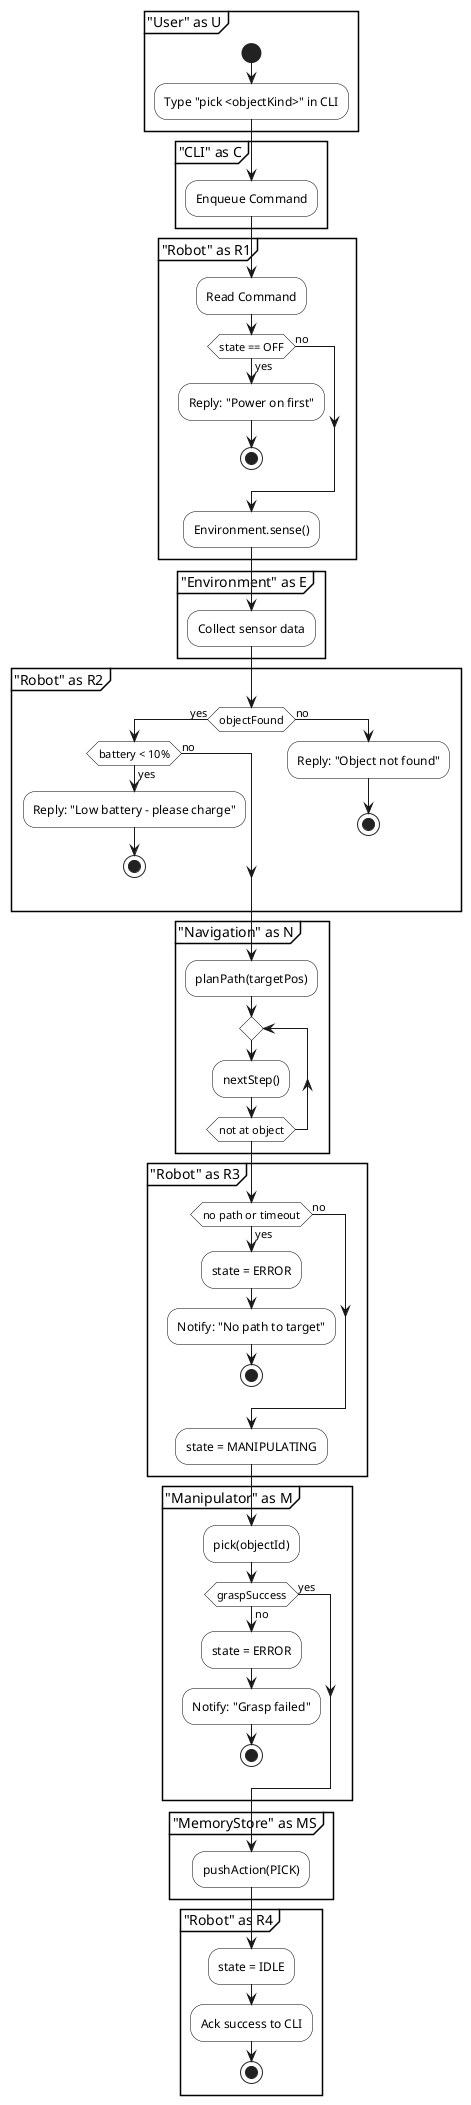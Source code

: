 @startuml
' Activity diagram with swimlanes, guards, and exception flows

skinparam activity {
  BackgroundColor White
  BorderColor Black
}
skinparam shadowing false

partition "User" as U {
  start
  :Type "pick <objectKind>" in CLI;
}

partition "CLI" as C {
  :Enqueue Command;
}

partition "Robot" as R1 {
  :Read Command;
  if (state == OFF) then (yes)
    :Reply: "Power on first";
    stop
  else (no)
  endif
  :Environment.sense();
}

partition "Environment" as E {
  :Collect sensor data;
}

partition "Robot" as R2 {
  if (objectFound) then (yes)
    if (battery < 10%) then (yes)
      :Reply: "Low battery – please charge";
      stop
    else (no)
    endif
  else (no)
    :Reply: "Object not found";
    stop
  endif
}

partition "Navigation" as N {
  :planPath(targetPos);
  repeat
    :nextStep();
  repeat while (not at object)
}

partition "Robot" as R3 {
  if (no path or timeout) then (yes)
    :state = ERROR;
    :Notify: "No path to target";
    stop
  else (no)
  endif
  :state = MANIPULATING;
}

partition "Manipulator" as M {
  :pick(objectId);
  if (graspSuccess) then (yes)
  else (no)
    :state = ERROR;
    :Notify: "Grasp failed";
    stop
  endif
}

partition "MemoryStore" as MS {
  :pushAction(PICK);
}

partition "Robot" as R4 {
  :state = IDLE;
  :Ack success to CLI;
  stop
}
@enduml
